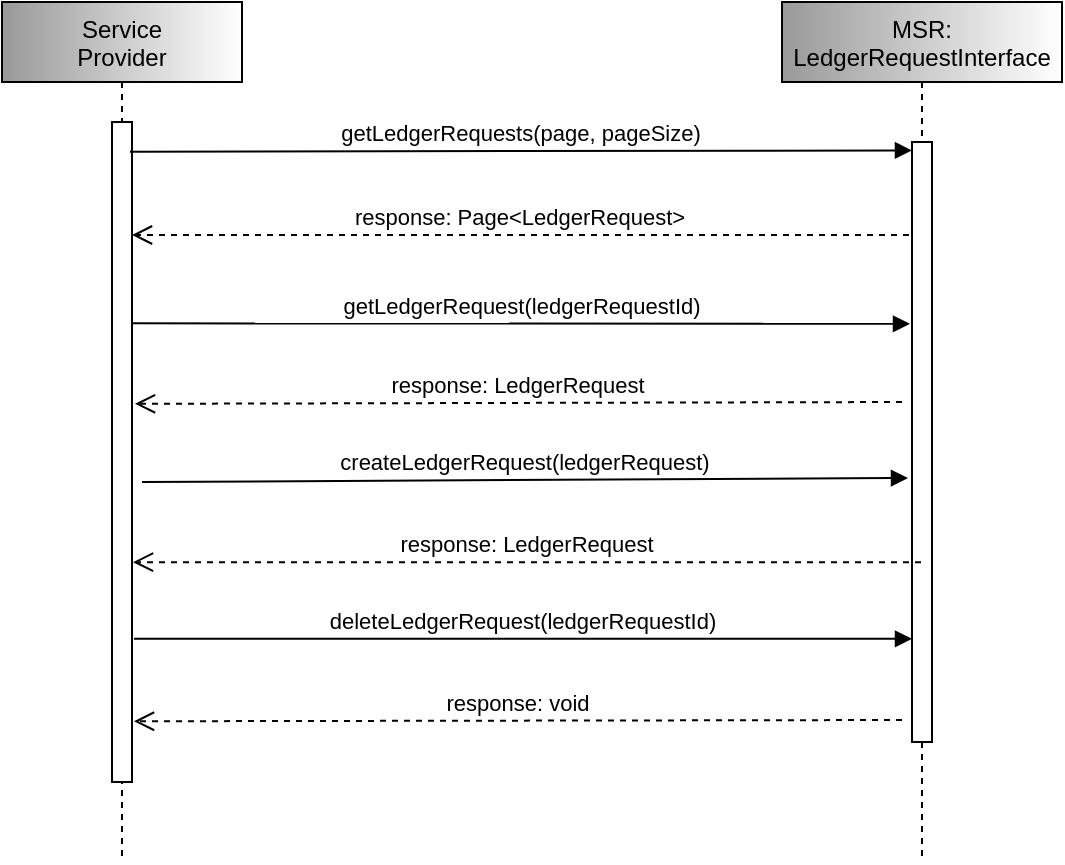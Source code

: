 <mxfile version="19.0.3" type="device"><diagram id="kgpKYQtTHZ0yAKxKKP6v" name="Page-1"><mxGraphModel dx="1422" dy="901" grid="1" gridSize="10" guides="1" tooltips="1" connect="1" arrows="1" fold="1" page="1" pageScale="1" pageWidth="850" pageHeight="1100" math="0" shadow="0"><root><mxCell id="0"/><mxCell id="1" parent="0"/><mxCell id="3nuBFxr9cyL0pnOWT2aG-1" value="Service&#10;Provider" style="shape=umlLifeline;perimeter=lifelinePerimeter;container=1;collapsible=0;recursiveResize=0;rounded=0;shadow=0;strokeWidth=1;fillColor=#999999;gradientColor=#ffffff;gradientDirection=east;" parent="1" vertex="1"><mxGeometry x="160" y="160" width="120" height="430" as="geometry"/></mxCell><mxCell id="3nuBFxr9cyL0pnOWT2aG-2" value="" style="points=[];perimeter=orthogonalPerimeter;rounded=0;shadow=0;strokeWidth=1;" parent="3nuBFxr9cyL0pnOWT2aG-1" vertex="1"><mxGeometry x="55" y="60" width="10" height="330" as="geometry"/></mxCell><mxCell id="3nuBFxr9cyL0pnOWT2aG-5" value="MSR:&#10;LedgerRequestInterface" style="shape=umlLifeline;perimeter=lifelinePerimeter;container=1;collapsible=0;recursiveResize=0;rounded=0;shadow=0;strokeWidth=1;fillColor=#999999;gradientColor=#ffffff;gradientDirection=east;" parent="1" vertex="1"><mxGeometry x="550" y="160" width="140" height="430" as="geometry"/></mxCell><mxCell id="3nuBFxr9cyL0pnOWT2aG-6" value="" style="points=[];perimeter=orthogonalPerimeter;rounded=0;shadow=0;strokeWidth=1;" parent="3nuBFxr9cyL0pnOWT2aG-5" vertex="1"><mxGeometry x="65" y="70" width="10" height="300" as="geometry"/></mxCell><mxCell id="3nuBFxr9cyL0pnOWT2aG-7" value="response: Page&lt;LedgerRequest&gt;" style="verticalAlign=bottom;endArrow=open;dashed=1;endSize=8;shadow=0;strokeWidth=1;exitX=-0.15;exitY=0.155;exitDx=0;exitDy=0;exitPerimeter=0;" parent="1" source="3nuBFxr9cyL0pnOWT2aG-6" target="3nuBFxr9cyL0pnOWT2aG-2" edge="1"><mxGeometry relative="1" as="geometry"><mxPoint x="395" y="316" as="targetPoint"/><mxPoint x="610" y="280" as="sourcePoint"/></mxGeometry></mxCell><mxCell id="3nuBFxr9cyL0pnOWT2aG-8" value="getLedgerRequests(page, pageSize)" style="verticalAlign=bottom;endArrow=block;shadow=0;strokeWidth=1;exitX=0.9;exitY=0.045;exitDx=0;exitDy=0;exitPerimeter=0;entryX=0;entryY=0.014;entryDx=0;entryDy=0;entryPerimeter=0;" parent="1" source="3nuBFxr9cyL0pnOWT2aG-2" target="3nuBFxr9cyL0pnOWT2aG-6" edge="1"><mxGeometry relative="1" as="geometry"><mxPoint x="395" y="240" as="sourcePoint"/><mxPoint x="610" y="235" as="targetPoint"/></mxGeometry></mxCell><mxCell id="sSjadjCYnUcikZdQNwA--2" value="response: LedgerRequest" style="verticalAlign=bottom;endArrow=open;dashed=1;endSize=8;shadow=0;strokeWidth=1;entryX=1.15;entryY=0.427;entryDx=0;entryDy=0;entryPerimeter=0;" parent="1" target="3nuBFxr9cyL0pnOWT2aG-2" edge="1"><mxGeometry relative="1" as="geometry"><mxPoint x="230" y="360" as="targetPoint"/><mxPoint x="610" y="360" as="sourcePoint"/></mxGeometry></mxCell><mxCell id="sSjadjCYnUcikZdQNwA--3" value="getLedgerRequest(ledgerRequestId)" style="verticalAlign=bottom;endArrow=block;shadow=0;strokeWidth=1;exitX=1.05;exitY=0.305;exitDx=0;exitDy=0;exitPerimeter=0;entryX=-0.1;entryY=0.303;entryDx=0;entryDy=0;entryPerimeter=0;" parent="1" source="3nuBFxr9cyL0pnOWT2aG-2" target="3nuBFxr9cyL0pnOWT2aG-6" edge="1"><mxGeometry relative="1" as="geometry"><mxPoint x="230" y="320" as="sourcePoint"/><mxPoint x="610" y="320" as="targetPoint"/></mxGeometry></mxCell><mxCell id="sSjadjCYnUcikZdQNwA--4" value="response: LedgerRequest" style="verticalAlign=bottom;endArrow=open;dashed=1;endSize=8;shadow=0;strokeWidth=1;entryX=1.05;entryY=0.667;entryDx=0;entryDy=0;entryPerimeter=0;" parent="1" source="3nuBFxr9cyL0pnOWT2aG-5" target="3nuBFxr9cyL0pnOWT2aG-2" edge="1"><mxGeometry relative="1" as="geometry"><mxPoint x="294" y="441" as="targetPoint"/><mxPoint x="584.57" y="440.0" as="sourcePoint"/></mxGeometry></mxCell><mxCell id="sSjadjCYnUcikZdQNwA--5" value="createLedgerRequest(ledgerRequest)" style="verticalAlign=bottom;endArrow=block;shadow=0;strokeWidth=1;entryX=-0.2;entryY=0.56;entryDx=0;entryDy=0;entryPerimeter=0;" parent="1" target="3nuBFxr9cyL0pnOWT2aG-6" edge="1"><mxGeometry relative="1" as="geometry"><mxPoint x="230" y="400" as="sourcePoint"/><mxPoint x="570" y="399" as="targetPoint"/></mxGeometry></mxCell><mxCell id="sSjadjCYnUcikZdQNwA--8" value="response: void" style="verticalAlign=bottom;endArrow=open;dashed=1;endSize=8;shadow=0;strokeWidth=1;entryX=1.1;entryY=0.908;entryDx=0;entryDy=0;entryPerimeter=0;" parent="1" target="3nuBFxr9cyL0pnOWT2aG-2" edge="1"><mxGeometry relative="1" as="geometry"><mxPoint x="230" y="520" as="targetPoint"/><mxPoint x="610" y="519" as="sourcePoint"/></mxGeometry></mxCell><mxCell id="sSjadjCYnUcikZdQNwA--9" value="deleteLedgerRequest(ledgerRequestId)" style="verticalAlign=bottom;endArrow=block;shadow=0;strokeWidth=1;exitX=1.1;exitY=0.783;exitDx=0;exitDy=0;exitPerimeter=0;" parent="1" source="3nuBFxr9cyL0pnOWT2aG-2" target="3nuBFxr9cyL0pnOWT2aG-6" edge="1"><mxGeometry relative="1" as="geometry"><mxPoint x="300" y="550" as="sourcePoint"/><mxPoint x="610" y="559" as="targetPoint"/></mxGeometry></mxCell></root></mxGraphModel></diagram></mxfile>